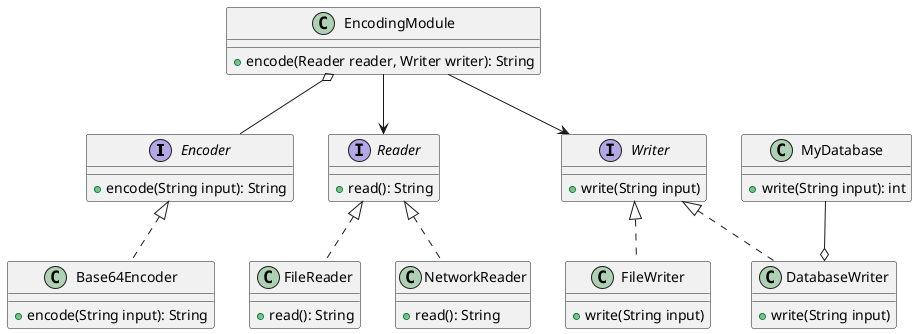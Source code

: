 @startuml DIP

interface Encoder {
    +encode(String input): String
}

class Base64Encoder implements Encoder {
    +encode(String input): String
}

interface Reader {
    +read(): String
}

interface Writer {
    +write(String input)
}

class FileReader implements Reader {
    +read(): String
}

class NetworkReader implements Reader {
    +read(): String
}

class FileWriter implements Writer {
    +write(String input)
}

class DatabaseWriter implements Writer {
    +write(String input)
}

class EncodingModule {
    +encode(Reader reader, Writer writer): String
}

class MyDatabase {
    +write(String input): int
}

EncodingModule o-- Encoder
EncodingModule --> Reader
EncodingModule --> Writer
MyDatabase --o DatabaseWriter

@enduml
